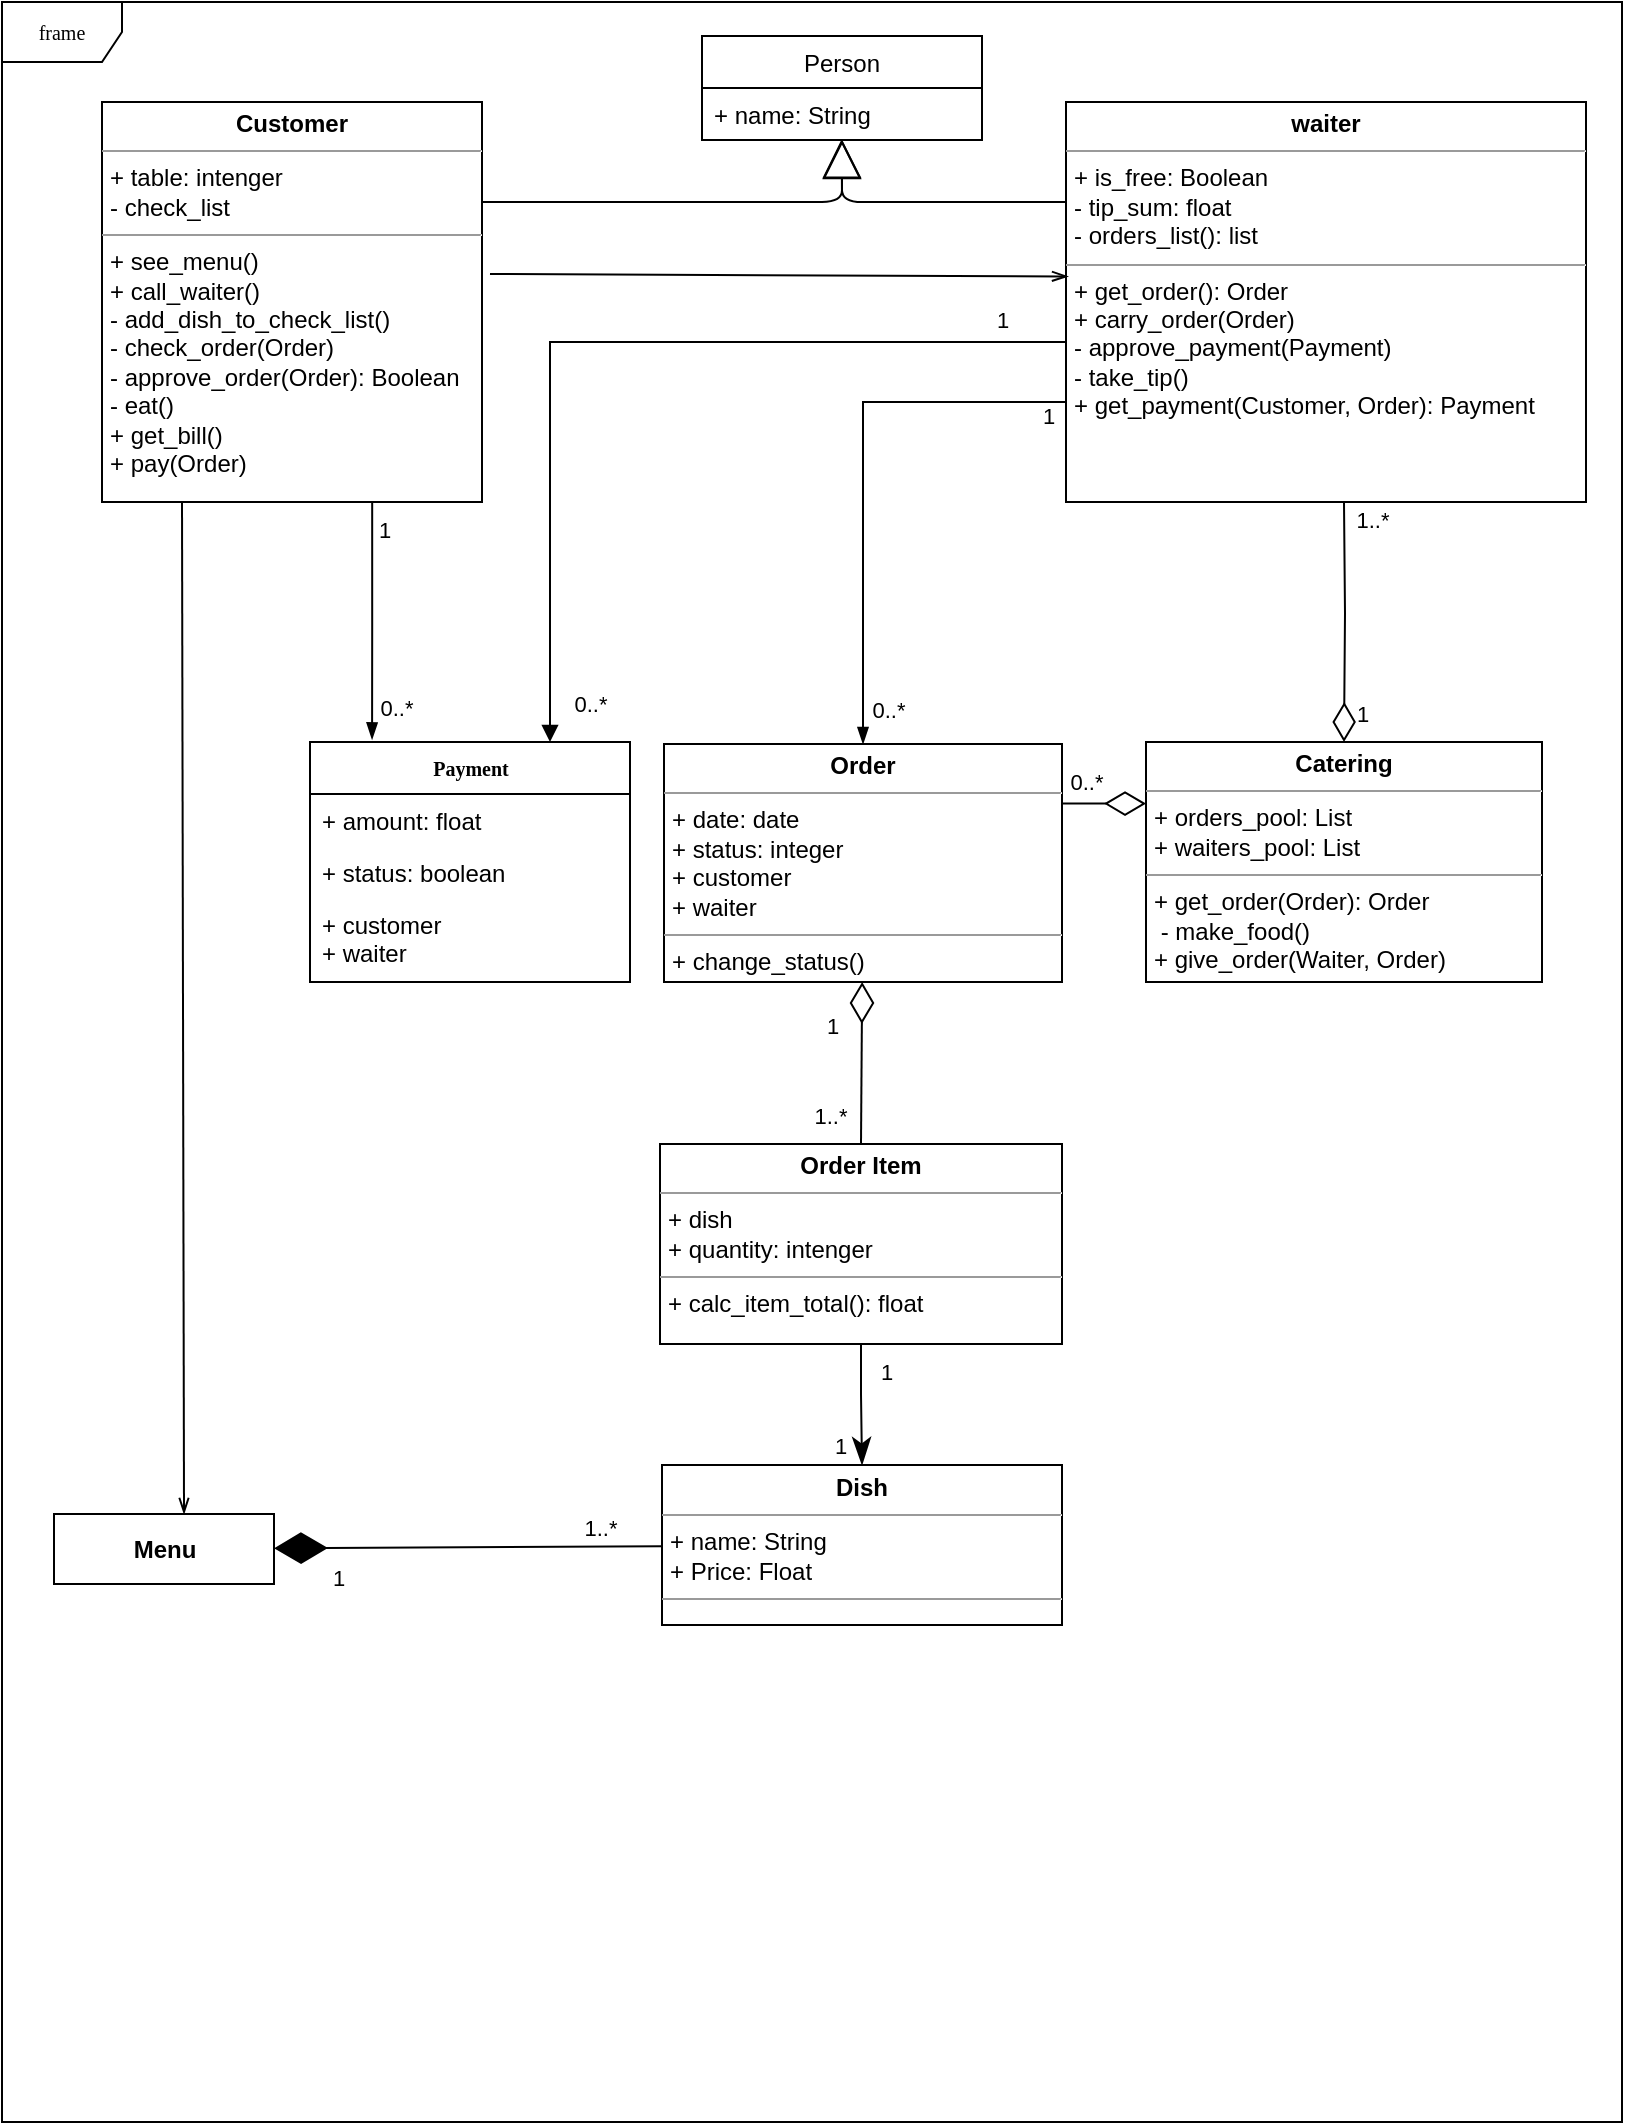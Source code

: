 <mxfile version="14.6.11" type="google"><diagram name="Page-1" id="c4acf3e9-155e-7222-9cf6-157b1a14988f"><mxGraphModel dx="868" dy="466" grid="1" gridSize="10" guides="1" tooltips="1" connect="1" arrows="1" fold="1" page="1" pageScale="1" pageWidth="850" pageHeight="1100" background="#ffffff" math="0" shadow="0"><root><mxCell id="0"/><mxCell id="1" parent="0"/><mxCell id="17acba5748e5396b-1" value="frame" style="shape=umlFrame;whiteSpace=wrap;html=1;rounded=0;shadow=0;comic=0;labelBackgroundColor=none;strokeWidth=1;fontFamily=Verdana;fontSize=10;align=center;" parent="1" vertex="1"><mxGeometry x="30" y="30" width="810" height="1060" as="geometry"/></mxCell><mxCell id="rjSc9mKSYjJUmCS5BJhG-10" style="edgeStyle=orthogonalEdgeStyle;rounded=0;orthogonalLoop=1;jettySize=auto;html=1;exitX=0.75;exitY=0;exitDx=0;exitDy=0;entryX=0.004;entryY=0.6;entryDx=0;entryDy=0;entryPerimeter=0;startArrow=block;startFill=1;endArrow=none;endFill=0;" edge="1" parent="1" source="17acba5748e5396b-30" target="5d2195bd80daf111-19"><mxGeometry relative="1" as="geometry"/></mxCell><mxCell id="rjSc9mKSYjJUmCS5BJhG-11" value="1" style="edgeLabel;html=1;align=center;verticalAlign=middle;resizable=0;points=[];" vertex="1" connectable="0" parent="rjSc9mKSYjJUmCS5BJhG-10"><mxGeometry x="0.775" y="1" relative="1" as="geometry"><mxPoint x="18" y="-10" as="offset"/></mxGeometry></mxCell><mxCell id="rjSc9mKSYjJUmCS5BJhG-12" value="0..*" style="edgeLabel;html=1;align=center;verticalAlign=middle;resizable=0;points=[];" vertex="1" connectable="0" parent="rjSc9mKSYjJUmCS5BJhG-10"><mxGeometry x="-0.914" y="-1" relative="1" as="geometry"><mxPoint x="19" as="offset"/></mxGeometry></mxCell><mxCell id="17acba5748e5396b-30" value="&lt;b&gt;Payment&lt;/b&gt;" style="swimlane;html=1;fontStyle=0;childLayout=stackLayout;horizontal=1;startSize=26;fillColor=none;horizontalStack=0;resizeParent=1;resizeLast=0;collapsible=1;marginBottom=0;swimlaneFillColor=#ffffff;rounded=0;shadow=0;comic=0;labelBackgroundColor=none;strokeWidth=1;fontFamily=Verdana;fontSize=10;align=center;" parent="1" vertex="1"><mxGeometry x="184" y="400" width="160" height="120" as="geometry"/></mxCell><mxCell id="17acba5748e5396b-31" value="+ amount: float&lt;br&gt;" style="text;html=1;strokeColor=none;fillColor=none;align=left;verticalAlign=top;spacingLeft=4;spacingRight=4;whiteSpace=wrap;overflow=hidden;rotatable=0;points=[[0,0.5],[1,0.5]];portConstraint=eastwest;" parent="17acba5748e5396b-30" vertex="1"><mxGeometry y="26" width="160" height="26" as="geometry"/></mxCell><mxCell id="17acba5748e5396b-32" value="+ status: boolean" style="text;html=1;strokeColor=none;fillColor=none;align=left;verticalAlign=top;spacingLeft=4;spacingRight=4;whiteSpace=wrap;overflow=hidden;rotatable=0;points=[[0,0.5],[1,0.5]];portConstraint=eastwest;" parent="17acba5748e5396b-30" vertex="1"><mxGeometry y="52" width="160" height="26" as="geometry"/></mxCell><mxCell id="rjSc9mKSYjJUmCS5BJhG-13" value="+ customer&lt;br&gt;+ waiter" style="text;html=1;strokeColor=none;fillColor=none;align=left;verticalAlign=top;spacingLeft=4;spacingRight=4;whiteSpace=wrap;overflow=hidden;rotatable=0;points=[[0,0.5],[1,0.5]];portConstraint=eastwest;" vertex="1" parent="17acba5748e5396b-30"><mxGeometry y="78" width="160" height="42" as="geometry"/></mxCell><mxCell id="YyBeNuBI8Gxs4VZwZMAh-34" style="edgeStyle=orthogonalEdgeStyle;rounded=0;orthogonalLoop=1;jettySize=auto;html=1;exitX=1;exitY=0.25;exitDx=0;exitDy=0;entryX=0;entryY=0.25;entryDx=0;entryDy=0;endArrow=diamondThin;endFill=0;endSize=18;" parent="1" source="5d2195bd80daf111-15" target="YyBeNuBI8Gxs4VZwZMAh-21" edge="1"><mxGeometry relative="1" as="geometry"/></mxCell><mxCell id="YyBeNuBI8Gxs4VZwZMAh-42" value="0..*" style="edgeLabel;html=1;align=center;verticalAlign=middle;resizable=0;points=[];" parent="YyBeNuBI8Gxs4VZwZMAh-34" vertex="1" connectable="0"><mxGeometry x="-0.7" y="-2" relative="1" as="geometry"><mxPoint x="5" y="-13" as="offset"/></mxGeometry></mxCell><mxCell id="YyBeNuBI8Gxs4VZwZMAh-43" value="1" style="edgeLabel;html=1;align=center;verticalAlign=middle;resizable=0;points=[];" parent="YyBeNuBI8Gxs4VZwZMAh-34" vertex="1" connectable="0"><mxGeometry x="0.68" y="-4" relative="1" as="geometry"><mxPoint x="14" y="12" as="offset"/></mxGeometry></mxCell><mxCell id="5d2195bd80daf111-15" value="&lt;p style=&quot;margin: 0px ; margin-top: 4px ; text-align: center&quot;&gt;&lt;b&gt;Order&lt;/b&gt;&lt;/p&gt;&lt;hr size=&quot;1&quot;&gt;&lt;p style=&quot;margin: 0px ; margin-left: 4px&quot;&gt;+ date: date&lt;br&gt;+ status: integer&lt;/p&gt;&lt;p style=&quot;margin: 0px ; margin-left: 4px&quot;&gt;+ customer&lt;/p&gt;&lt;p style=&quot;margin: 0px ; margin-left: 4px&quot;&gt;+ waiter&lt;/p&gt;&lt;hr size=&quot;1&quot;&gt;&lt;p style=&quot;margin: 0px ; margin-left: 4px&quot;&gt;+ change_status()&lt;br&gt;&lt;br&gt;&lt;/p&gt;" style="verticalAlign=top;align=left;overflow=fill;fontSize=12;fontFamily=Helvetica;html=1;rounded=0;shadow=0;comic=0;labelBackgroundColor=none;strokeWidth=1" parent="1" vertex="1"><mxGeometry x="361" y="401" width="199" height="119" as="geometry"/></mxCell><mxCell id="YyBeNuBI8Gxs4VZwZMAh-36" style="edgeStyle=orthogonalEdgeStyle;rounded=0;orthogonalLoop=1;jettySize=auto;html=1;entryX=0.5;entryY=0;entryDx=0;entryDy=0;endArrow=diamondThin;endFill=0;startArrow=none;startFill=0;strokeWidth=1;endSize=17;" parent="1" target="YyBeNuBI8Gxs4VZwZMAh-21" edge="1"><mxGeometry relative="1" as="geometry"><mxPoint x="701" y="280" as="sourcePoint"/></mxGeometry></mxCell><mxCell id="YyBeNuBI8Gxs4VZwZMAh-44" value="1..*" style="edgeLabel;html=1;align=center;verticalAlign=middle;resizable=0;points=[];" parent="YyBeNuBI8Gxs4VZwZMAh-36" vertex="1" connectable="0"><mxGeometry x="-0.848" y="3" relative="1" as="geometry"><mxPoint x="11" as="offset"/></mxGeometry></mxCell><mxCell id="YyBeNuBI8Gxs4VZwZMAh-45" value="1" style="edgeLabel;html=1;align=center;verticalAlign=middle;resizable=0;points=[];" parent="YyBeNuBI8Gxs4VZwZMAh-36" vertex="1" connectable="0"><mxGeometry x="0.771" y="1" relative="1" as="geometry"><mxPoint x="8" as="offset"/></mxGeometry></mxCell><mxCell id="YyBeNuBI8Gxs4VZwZMAh-40" style="edgeStyle=orthogonalEdgeStyle;rounded=0;orthogonalLoop=1;jettySize=auto;html=1;exitX=0;exitY=0.75;exitDx=0;exitDy=0;endArrow=blockThin;endFill=1;" parent="1" source="5d2195bd80daf111-19" target="5d2195bd80daf111-15" edge="1"><mxGeometry relative="1" as="geometry"/></mxCell><mxCell id="rjSc9mKSYjJUmCS5BJhG-3" value="1" style="edgeLabel;html=1;align=center;verticalAlign=middle;resizable=0;points=[];" vertex="1" connectable="0" parent="YyBeNuBI8Gxs4VZwZMAh-40"><mxGeometry x="-0.718" y="-1" relative="1" as="geometry"><mxPoint x="29" y="8" as="offset"/></mxGeometry></mxCell><mxCell id="rjSc9mKSYjJUmCS5BJhG-4" value="0..*" style="edgeLabel;html=1;align=center;verticalAlign=middle;resizable=0;points=[];" vertex="1" connectable="0" parent="YyBeNuBI8Gxs4VZwZMAh-40"><mxGeometry x="0.871" y="2" relative="1" as="geometry"><mxPoint x="10" as="offset"/></mxGeometry></mxCell><mxCell id="5d2195bd80daf111-19" value="&lt;p style=&quot;margin: 0px ; margin-top: 4px ; text-align: center&quot;&gt;&lt;b&gt;waiter&lt;/b&gt;&lt;/p&gt;&lt;hr size=&quot;1&quot;&gt;&lt;p style=&quot;margin: 0px ; margin-left: 4px&quot;&gt;+ is_free: Boolean&lt;br&gt;- tip_sum: float&lt;/p&gt;&lt;p style=&quot;margin: 0px ; margin-left: 4px&quot;&gt;- orders_list(): list&lt;/p&gt;&lt;hr size=&quot;1&quot;&gt;&lt;p style=&quot;margin: 0px ; margin-left: 4px&quot;&gt;+ get_order(): Order&lt;/p&gt;&lt;p style=&quot;margin: 0px ; margin-left: 4px&quot;&gt;+&amp;nbsp;carry_order(Order)&lt;/p&gt;&lt;p style=&quot;margin: 0px ; margin-left: 4px&quot;&gt;- approve_payment(Payment)&lt;/p&gt;&lt;p style=&quot;margin: 0px ; margin-left: 4px&quot;&gt;- take_tip()&lt;/p&gt;&lt;p style=&quot;margin: 0px ; margin-left: 4px&quot;&gt;+ get_payment(Customer, Order): Payment&lt;/p&gt;" style="verticalAlign=top;align=left;overflow=fill;fontSize=12;fontFamily=Helvetica;html=1;rounded=0;shadow=0;comic=0;labelBackgroundColor=none;strokeWidth=1" parent="1" vertex="1"><mxGeometry x="562" y="80" width="260" height="200" as="geometry"/></mxCell><mxCell id="YyBeNuBI8Gxs4VZwZMAh-37" style="edgeStyle=orthogonalEdgeStyle;rounded=0;orthogonalLoop=1;jettySize=auto;html=1;exitX=0.5;exitY=1;exitDx=0;exitDy=0;endArrow=classicThin;endFill=1;startArrow=none;startFill=0;endSize=11;" parent="1" source="YyBeNuBI8Gxs4VZwZMAh-2" target="YyBeNuBI8Gxs4VZwZMAh-7" edge="1"><mxGeometry relative="1" as="geometry"/></mxCell><mxCell id="YyBeNuBI8Gxs4VZwZMAh-50" value="1" style="edgeLabel;html=1;align=center;verticalAlign=middle;resizable=0;points=[];" parent="YyBeNuBI8Gxs4VZwZMAh-37" vertex="1" connectable="0"><mxGeometry x="-0.412" relative="1" as="geometry"><mxPoint x="12" y="-4" as="offset"/></mxGeometry></mxCell><mxCell id="YyBeNuBI8Gxs4VZwZMAh-51" value="1" style="edgeLabel;html=1;align=center;verticalAlign=middle;resizable=0;points=[];" parent="YyBeNuBI8Gxs4VZwZMAh-37" vertex="1" connectable="0"><mxGeometry x="0.674" relative="1" as="geometry"><mxPoint x="-11" as="offset"/></mxGeometry></mxCell><mxCell id="YyBeNuBI8Gxs4VZwZMAh-2" value="&lt;p style=&quot;margin: 0px ; margin-top: 4px ; text-align: center&quot;&gt;&lt;b&gt;Order Item&lt;/b&gt;&lt;/p&gt;&lt;hr size=&quot;1&quot;&gt;&lt;p style=&quot;margin: 0px ; margin-left: 4px&quot;&gt;+ dish&lt;br&gt;+ quantity: intenger&lt;/p&gt;&lt;hr size=&quot;1&quot;&gt;&lt;p style=&quot;margin: 0px ; margin-left: 4px&quot;&gt;+ calc_item_total(): float&lt;br&gt;&lt;br&gt;&lt;/p&gt;" style="verticalAlign=top;align=left;overflow=fill;fontSize=12;fontFamily=Helvetica;html=1;rounded=0;shadow=0;comic=0;labelBackgroundColor=none;strokeWidth=1" parent="1" vertex="1"><mxGeometry x="359" y="601" width="201" height="100" as="geometry"/></mxCell><mxCell id="YyBeNuBI8Gxs4VZwZMAh-3" value="" style="endArrow=diamondThin;endFill=0;endSize=18;html=1;exitX=0.5;exitY=0;exitDx=0;exitDy=0;" parent="1" source="YyBeNuBI8Gxs4VZwZMAh-2" target="5d2195bd80daf111-15" edge="1"><mxGeometry width="160" relative="1" as="geometry"><mxPoint x="340" y="260" as="sourcePoint"/><mxPoint x="500" y="260" as="targetPoint"/></mxGeometry></mxCell><mxCell id="YyBeNuBI8Gxs4VZwZMAh-5" value="1..*" style="edgeLabel;html=1;align=center;verticalAlign=middle;resizable=0;points=[];" parent="YyBeNuBI8Gxs4VZwZMAh-3" vertex="1" connectable="0"><mxGeometry x="-0.729" y="3" relative="1" as="geometry"><mxPoint x="-13" y="-3" as="offset"/></mxGeometry></mxCell><mxCell id="YyBeNuBI8Gxs4VZwZMAh-6" value="1" style="edgeLabel;html=1;align=center;verticalAlign=middle;resizable=0;points=[];" parent="YyBeNuBI8Gxs4VZwZMAh-3" vertex="1" connectable="0"><mxGeometry x="0.543" y="3" relative="1" as="geometry"><mxPoint x="-12" y="3" as="offset"/></mxGeometry></mxCell><mxCell id="YyBeNuBI8Gxs4VZwZMAh-7" value="&lt;p style=&quot;margin: 0px ; margin-top: 4px ; text-align: center&quot;&gt;&lt;b&gt;Dish&lt;/b&gt;&lt;/p&gt;&lt;hr size=&quot;1&quot;&gt;&lt;p style=&quot;margin: 0px ; margin-left: 4px&quot;&gt;+ name: String&lt;br&gt;+ Price: Float&lt;/p&gt;&lt;hr size=&quot;1&quot;&gt;&lt;p style=&quot;margin: 0px ; margin-left: 4px&quot;&gt;&lt;br&gt;&lt;/p&gt;" style="verticalAlign=top;align=left;overflow=fill;fontSize=12;fontFamily=Helvetica;html=1;rounded=0;shadow=0;comic=0;labelBackgroundColor=none;strokeWidth=1" parent="1" vertex="1"><mxGeometry x="360" y="761.5" width="200" height="80" as="geometry"/></mxCell><mxCell id="YyBeNuBI8Gxs4VZwZMAh-9" value="Person" style="swimlane;fontStyle=0;childLayout=stackLayout;horizontal=1;startSize=26;fillColor=none;horizontalStack=0;resizeParent=1;resizeParentMax=0;resizeLast=0;collapsible=1;marginBottom=0;" parent="1" vertex="1"><mxGeometry x="380" y="47" width="140" height="52" as="geometry"/></mxCell><mxCell id="YyBeNuBI8Gxs4VZwZMAh-10" value="+ name: String" style="text;strokeColor=none;fillColor=none;align=left;verticalAlign=top;spacingLeft=4;spacingRight=4;overflow=hidden;rotatable=0;points=[[0,0.5],[1,0.5]];portConstraint=eastwest;" parent="YyBeNuBI8Gxs4VZwZMAh-9" vertex="1"><mxGeometry y="26" width="140" height="26" as="geometry"/></mxCell><mxCell id="YyBeNuBI8Gxs4VZwZMAh-13" value="" style="endArrow=block;endFill=0;endSize=17;html=1;exitX=1;exitY=0.25;exitDx=0;exitDy=0;" parent="1" source="YyBeNuBI8Gxs4VZwZMAh-22" target="YyBeNuBI8Gxs4VZwZMAh-10" edge="1"><mxGeometry width="160" relative="1" as="geometry"><mxPoint x="290.0" y="210.0" as="sourcePoint"/><mxPoint x="500" y="260" as="targetPoint"/><Array as="points"><mxPoint x="450" y="130"/></Array></mxGeometry></mxCell><mxCell id="YyBeNuBI8Gxs4VZwZMAh-14" value="" style="endArrow=block;endFill=0;endSize=17;html=1;exitX=0;exitY=0.25;exitDx=0;exitDy=0;entryX=0.499;entryY=0.982;entryDx=0;entryDy=0;entryPerimeter=0;" parent="1" source="5d2195bd80daf111-19" target="YyBeNuBI8Gxs4VZwZMAh-10" edge="1"><mxGeometry width="160" relative="1" as="geometry"><mxPoint x="300" y="220" as="sourcePoint"/><mxPoint x="452" y="113" as="targetPoint"/><Array as="points"><mxPoint x="450" y="130"/></Array></mxGeometry></mxCell><mxCell id="YyBeNuBI8Gxs4VZwZMAh-15" value="&lt;b&gt;Menu&lt;/b&gt;" style="html=1;" parent="1" vertex="1"><mxGeometry x="56" y="786" width="110" height="35" as="geometry"/></mxCell><mxCell id="YyBeNuBI8Gxs4VZwZMAh-21" value="&lt;p style=&quot;margin: 0px ; margin-top: 4px ; text-align: center&quot;&gt;&lt;b&gt;Catering&lt;/b&gt;&lt;/p&gt;&lt;hr size=&quot;1&quot;&gt;&lt;p style=&quot;margin: 0px ; margin-left: 4px&quot;&gt;+ orders_pool: List&lt;br&gt;+ waiters_pool: List&lt;/p&gt;&lt;hr size=&quot;1&quot;&gt;&lt;p style=&quot;margin: 0px ; margin-left: 4px&quot;&gt;+ get_order(Order): Order&lt;br&gt;&amp;nbsp;- make_food()&lt;/p&gt;&lt;p style=&quot;margin: 0px ; margin-left: 4px&quot;&gt;+ give_order(Waiter, Order)&lt;/p&gt;" style="verticalAlign=top;align=left;overflow=fill;fontSize=12;fontFamily=Helvetica;html=1;rounded=0;shadow=0;comic=0;labelBackgroundColor=none;strokeWidth=1" parent="1" vertex="1"><mxGeometry x="602" y="400" width="198" height="120" as="geometry"/></mxCell><mxCell id="YyBeNuBI8Gxs4VZwZMAh-39" style="edgeStyle=orthogonalEdgeStyle;rounded=0;orthogonalLoop=1;jettySize=auto;html=1;exitX=0.711;exitY=1;exitDx=0;exitDy=0;entryX=0.194;entryY=-0.011;entryDx=0;entryDy=0;entryPerimeter=0;endArrow=blockThin;endFill=1;exitPerimeter=0;" parent="1" source="YyBeNuBI8Gxs4VZwZMAh-22" target="17acba5748e5396b-30" edge="1"><mxGeometry relative="1" as="geometry"/></mxCell><mxCell id="YyBeNuBI8Gxs4VZwZMAh-46" value="1" style="edgeLabel;html=1;align=center;verticalAlign=middle;resizable=0;points=[];" parent="YyBeNuBI8Gxs4VZwZMAh-39" vertex="1" connectable="0"><mxGeometry x="-0.766" y="-1" relative="1" as="geometry"><mxPoint x="7" as="offset"/></mxGeometry></mxCell><mxCell id="YyBeNuBI8Gxs4VZwZMAh-47" value="0..*" style="edgeLabel;html=1;align=center;verticalAlign=middle;resizable=0;points=[];" parent="YyBeNuBI8Gxs4VZwZMAh-39" vertex="1" connectable="0"><mxGeometry x="0.726" relative="1" as="geometry"><mxPoint x="12" as="offset"/></mxGeometry></mxCell><mxCell id="YyBeNuBI8Gxs4VZwZMAh-22" value="&lt;p style=&quot;margin: 0px ; margin-top: 4px ; text-align: center&quot;&gt;&lt;b&gt;Customer&lt;/b&gt;&lt;/p&gt;&lt;hr size=&quot;1&quot;&gt;&lt;p style=&quot;margin: 0px 0px 0px 4px&quot;&gt;&lt;span&gt;+ table: intenger&lt;/span&gt;&lt;br&gt;&lt;/p&gt;&lt;p style=&quot;margin: 0px 0px 0px 4px&quot;&gt;&lt;span&gt;- check_list&lt;/span&gt;&lt;/p&gt;&lt;hr size=&quot;1&quot;&gt;&lt;p style=&quot;margin: 0px ; margin-left: 4px&quot;&gt;+ see_menu()&lt;/p&gt;&lt;p style=&quot;margin: 0px ; margin-left: 4px&quot;&gt;+ call_waiter()&lt;/p&gt;&lt;p style=&quot;margin: 0px ; margin-left: 4px&quot;&gt;- add_dish_to_check_list()&lt;/p&gt;&lt;p style=&quot;margin: 0px ; margin-left: 4px&quot;&gt;&lt;span&gt;- check_order(Order)&lt;/span&gt;&lt;br&gt;&lt;/p&gt;&lt;p style=&quot;margin: 0px ; margin-left: 4px&quot;&gt;- approve_order(Order): Boolean&lt;/p&gt;&lt;p style=&quot;margin: 0px ; margin-left: 4px&quot;&gt;- eat()&lt;/p&gt;&lt;p style=&quot;margin: 0px ; margin-left: 4px&quot;&gt;+ get_bill()&lt;br&gt;+ pay(Order)&lt;/p&gt;" style="verticalAlign=top;align=left;overflow=fill;fontSize=12;fontFamily=Helvetica;html=1;rounded=0;shadow=0;comic=0;labelBackgroundColor=none;strokeWidth=1" parent="1" vertex="1"><mxGeometry x="80" y="80" width="190" height="200" as="geometry"/></mxCell><mxCell id="YyBeNuBI8Gxs4VZwZMAh-31" value="" style="endArrow=diamondThin;endFill=1;endSize=24;html=1;" parent="1" source="YyBeNuBI8Gxs4VZwZMAh-7" target="YyBeNuBI8Gxs4VZwZMAh-15" edge="1"><mxGeometry width="160" relative="1" as="geometry"><mxPoint x="230" y="730" as="sourcePoint"/><mxPoint x="390" y="730" as="targetPoint"/><Array as="points"/></mxGeometry></mxCell><mxCell id="YyBeNuBI8Gxs4VZwZMAh-32" value="1" style="edgeLabel;html=1;align=center;verticalAlign=middle;resizable=0;points=[];" parent="YyBeNuBI8Gxs4VZwZMAh-31" vertex="1" connectable="0"><mxGeometry x="0.668" relative="1" as="geometry"><mxPoint y="15" as="offset"/></mxGeometry></mxCell><mxCell id="YyBeNuBI8Gxs4VZwZMAh-33" value="1..*" style="edgeLabel;html=1;align=center;verticalAlign=middle;resizable=0;points=[];" parent="YyBeNuBI8Gxs4VZwZMAh-31" vertex="1" connectable="0"><mxGeometry x="-0.673" y="-1" relative="1" as="geometry"><mxPoint y="-9" as="offset"/></mxGeometry></mxCell><mxCell id="rjSc9mKSYjJUmCS5BJhG-1" value="" style="endArrow=openThin;html=1;exitX=1.021;exitY=0.43;exitDx=0;exitDy=0;entryX=0.004;entryY=0.436;entryDx=0;entryDy=0;entryPerimeter=0;endFill=0;exitPerimeter=0;" edge="1" parent="1" source="YyBeNuBI8Gxs4VZwZMAh-22" target="5d2195bd80daf111-19"><mxGeometry width="50" height="50" relative="1" as="geometry"><mxPoint x="400" y="320" as="sourcePoint"/><mxPoint x="450" y="270" as="targetPoint"/></mxGeometry></mxCell><mxCell id="rjSc9mKSYjJUmCS5BJhG-2" value="" style="endArrow=none;html=1;strokeWidth=1;exitX=0.591;exitY=0;exitDx=0;exitDy=0;endFill=0;startArrow=openThin;startFill=0;exitPerimeter=0;" edge="1" parent="1" source="YyBeNuBI8Gxs4VZwZMAh-15"><mxGeometry width="50" height="50" relative="1" as="geometry"><mxPoint x="400" y="290" as="sourcePoint"/><mxPoint x="120" y="280" as="targetPoint"/><Array as="points"/></mxGeometry></mxCell></root></mxGraphModel></diagram></mxfile>